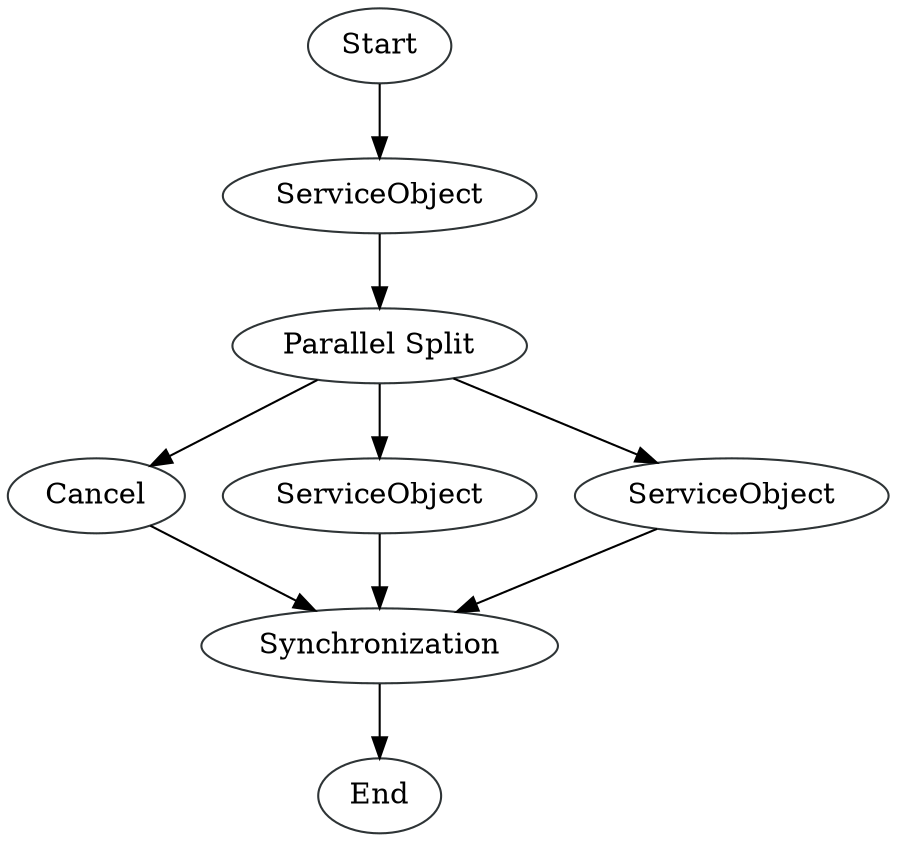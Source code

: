 digraph ParallelSplitCancelCaseActionActionSynchronization {
node1 [label="Start", color="#2e3436"]
node3 [label="ServiceObject", color="#2e3436"]
node4 [label="Parallel Split", color="#2e3436"]
node5 [label="Cancel", color="#2e3436"]
node6 [label="Synchronization", color="#2e3436"]
node2 [label="End", color="#2e3436"]
node7 [label="ServiceObject", color="#2e3436"]
node8 [label="ServiceObject", color="#2e3436"]

node1 -> node3
node3 -> node4
node4 -> node5
node4 -> node7
node4 -> node8
node5 -> node6
node6 -> node2
node7 -> node6
node8 -> node6
}
